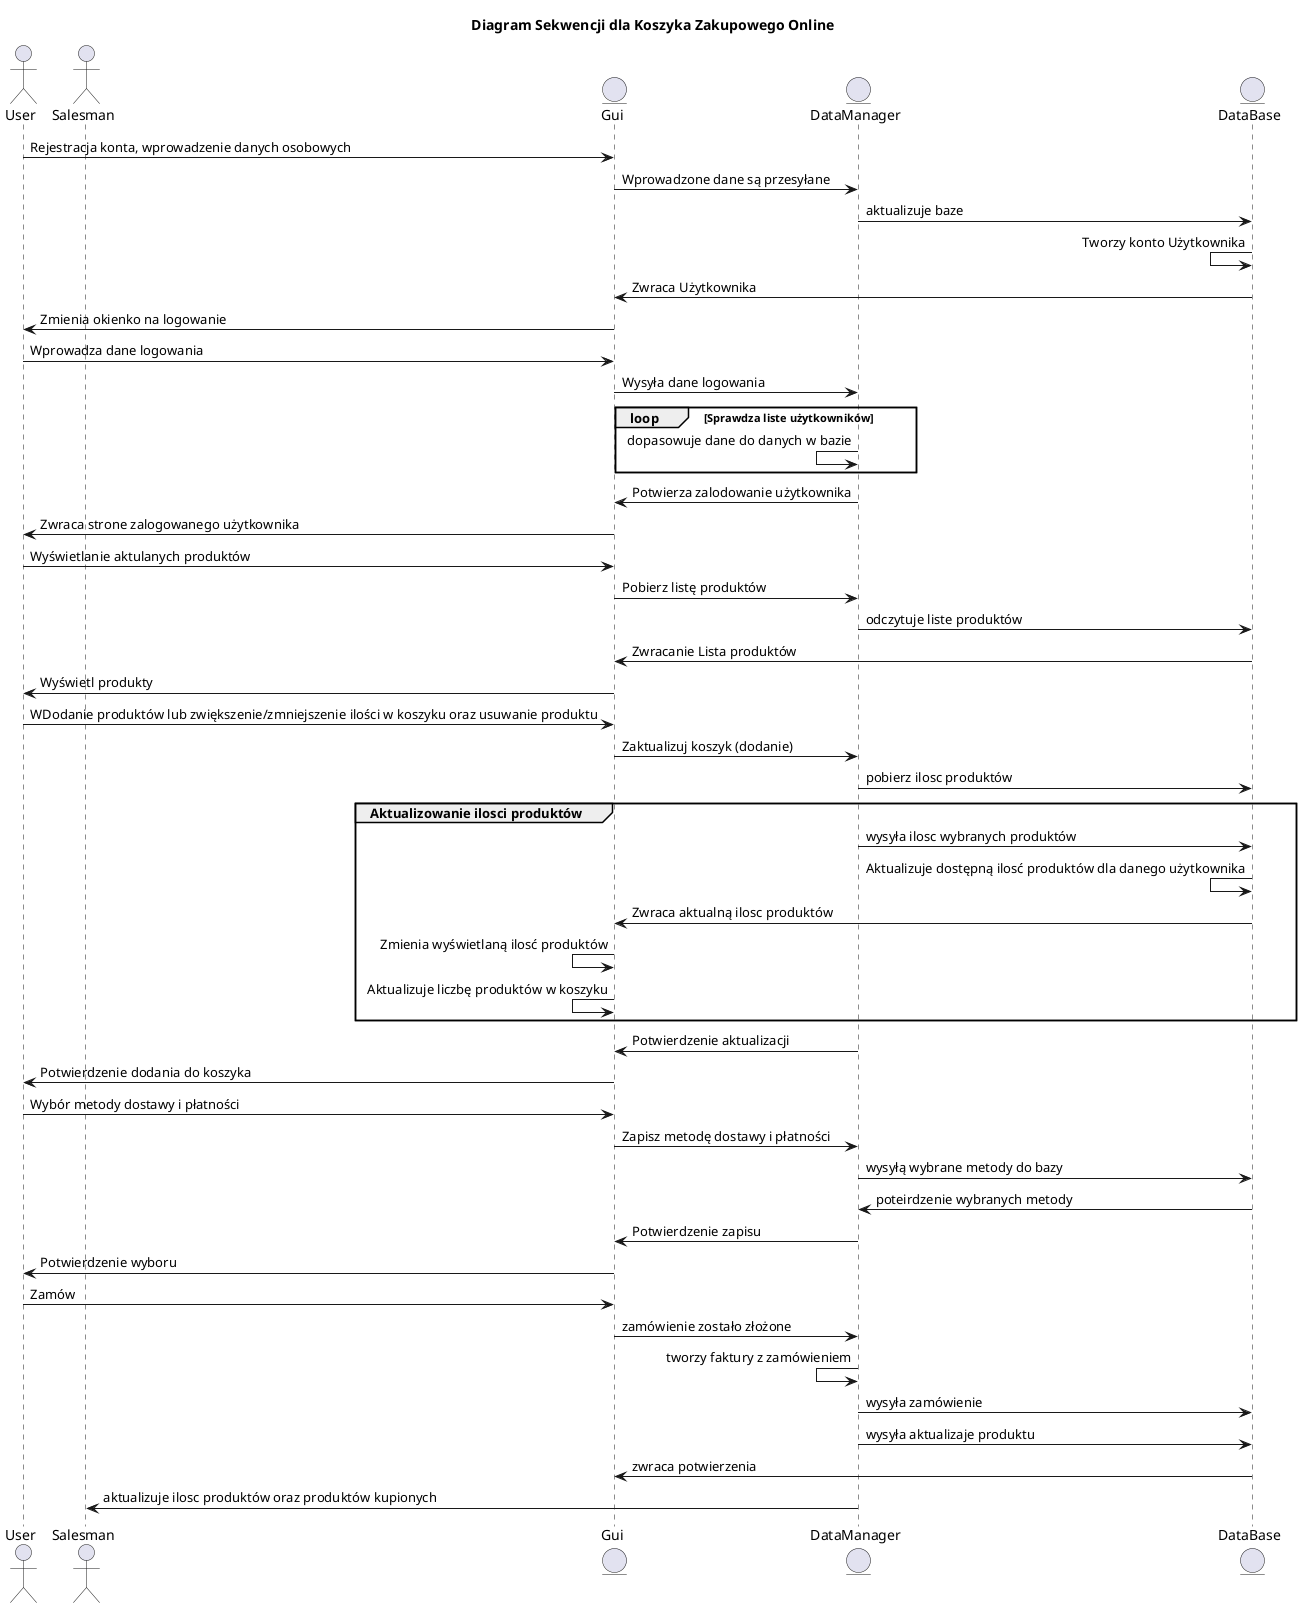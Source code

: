 @startuml
title Diagram Sekwencji dla Koszyka Zakupowego Online

actor User
actor Salesman
entity Gui
entity DataManager
entity DataBase


' Użytkownik się rejestruje i loguje
User -> Gui : Rejestracja konta, wprowadzenie danych osobowych
Gui -> DataManager : Wprowadzone dane są przesyłane
DataManager -> DataBase : aktualizuje baze
DataBase <- DataBase : Tworzy konto Użytkownika
DataBase -> Gui : Zwraca Użytkownika
Gui -> User : Zmienia okienko na logowanie
User -> Gui : Wprowadza dane logowania
Gui -> DataManager : Wysyła dane logowania
loop Sprawdza liste użytkowników
    DataManager <- DataManager : dopasowuje dane do danych w bazie
end
DataManager -> Gui : Potwierza zalodowanie użytkownika
Gui -> User : Zwraca strone zalogowanego użytkownika

' Użytkownik przegląda produkty
User -> Gui : Wyświetlanie aktulanych produktów
Gui -> DataManager : Pobierz listę produktów
DataManager -> DataBase : odczytuje liste produktów
DataBase -> Gui : Zwracanie Lista produktów
Gui -> User : Wyświetl produkty

' Użytkownik wybiera produkt i dodaje do koszyka
User -> Gui : WDodanie produktów lub zwiększenie/zmniejszenie ilości w koszyku oraz usuwanie produktu
Gui -> DataManager : Zaktualizuj koszyk (dodanie)
DataManager -> DataBase : pobierz ilosc produktów
group Aktualizowanie ilosci produktów
DataManager -> DataBase : wysyła ilosc wybranych produktów
DataBase <- DataBase : Aktualizuje dostępną ilosć produktów dla danego użytkownika
DataBase -> Gui : Zwraca aktualną ilosc produktów
Gui <- Gui : Zmienia wyświetlaną ilosć produktów
Gui <- Gui : Aktualizuje liczbę produktów w koszyku
end
DataManager -> Gui : Potwierdzenie aktualizacji
Gui -> User : Potwierdzenie dodania do koszyka

' Użytkownik wybiera sposób dostawy i płatności
User -> Gui : Wybór metody dostawy i płatności
Gui -> DataManager : Zapisz metodę dostawy i płatności
DataManager -> DataBase : wysyłą wybrane metody do bazy
DataBase -> DataManager : poteirdzenie wybranych metody
DataManager -> Gui : Potwierdzenie zapisu
Gui -> User : Potwierdzenie wyboru

'Użytkownik składa zamówienie
User -> Gui : Zamów
Gui -> DataManager : zamówienie zostało złożone
DataManager <- DataManager : tworzy faktury z zamówieniem
DataManager -> DataBase : wysyła zamówienie
DataManager -> DataBase : wysyła aktualizaje produktu
DataBase -> Gui : zwraca potwierzenia
DataManager -> Salesman : aktualizuje ilosc produktów oraz produktów kupionych

@enduml

